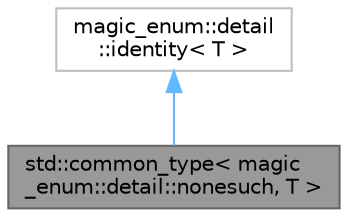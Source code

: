 digraph "std::common_type&lt; magic_enum::detail::nonesuch, T &gt;"
{
 // LATEX_PDF_SIZE
  bgcolor="transparent";
  edge [fontname=Helvetica,fontsize=10,labelfontname=Helvetica,labelfontsize=10];
  node [fontname=Helvetica,fontsize=10,shape=box,height=0.2,width=0.4];
  Node1 [id="Node000001",label="std::common_type\< magic\l_enum::detail::nonesuch, T \>",height=0.2,width=0.4,color="gray40", fillcolor="grey60", style="filled", fontcolor="black",tooltip=" "];
  Node2 -> Node1 [id="edge1_Node000001_Node000002",dir="back",color="steelblue1",style="solid",tooltip=" "];
  Node2 [id="Node000002",label="magic_enum::detail\l::identity\< T \>",height=0.2,width=0.4,color="grey75", fillcolor="white", style="filled",URL="$structmagic__enum_1_1detail_1_1identity.html",tooltip=" "];
}
